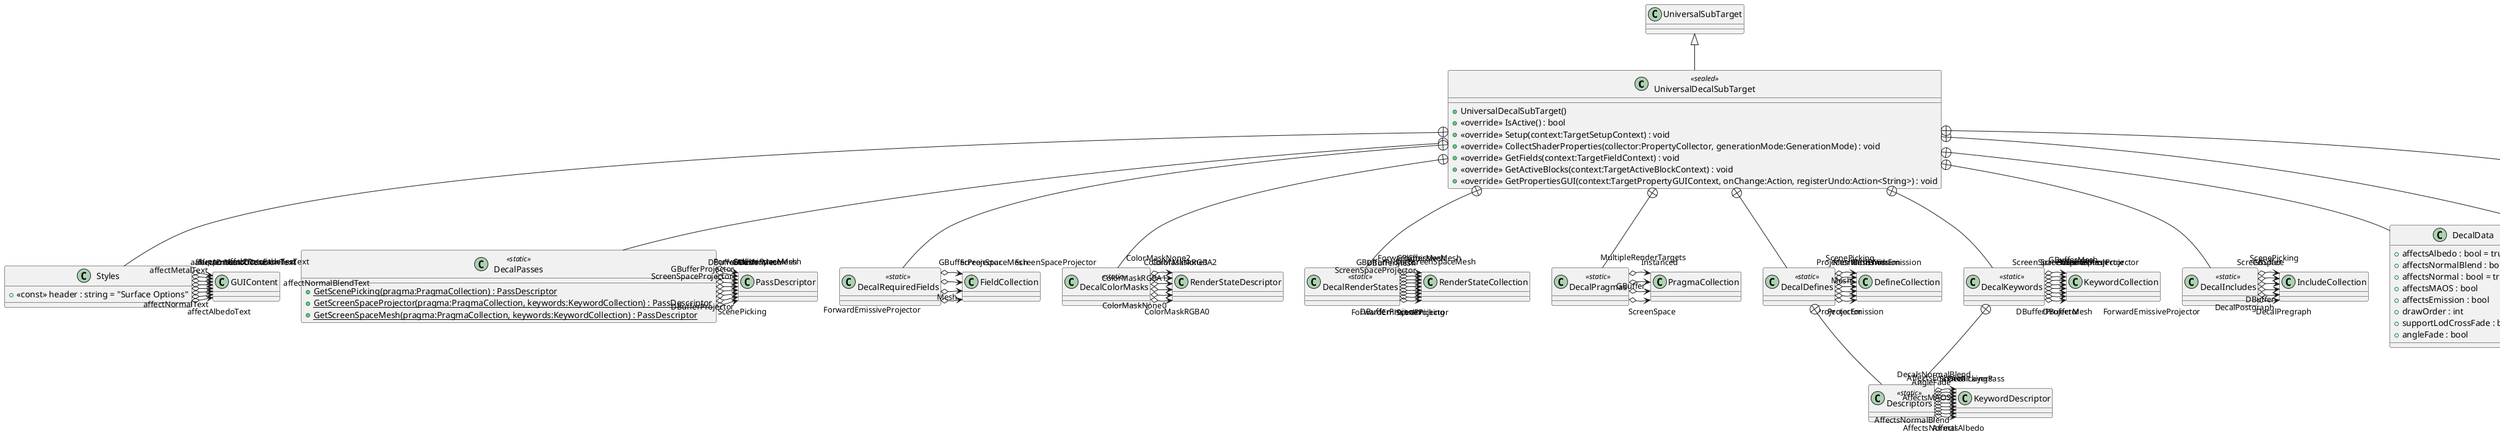@startuml
class UniversalDecalSubTarget <<sealed>> {
    + UniversalDecalSubTarget()
    + <<override>> IsActive() : bool
    + <<override>> Setup(context:TargetSetupContext) : void
    + <<override>> CollectShaderProperties(collector:PropertyCollector, generationMode:GenerationMode) : void
    + <<override>> GetFields(context:TargetFieldContext) : void
    + <<override>> GetActiveBlocks(context:TargetActiveBlockContext) : void
    + <<override>> GetPropertiesGUI(context:TargetPropertyGUIContext, onChange:Action, registerUndo:Action<String>) : void
}
class Styles {
    + <<const>> header : string = "Surface Options"
}
class DecalData {
    + affectsAlbedo : bool = true
    + affectsNormalBlend : bool = true
    + affectsNormal : bool = true
    + affectsMAOS : bool
    + affectsEmission : bool
    + drawOrder : int
    + supportLodCrossFade : bool
    + angleFade : bool
}
class SubShaders <<static>> {
    + {static} Decal(disableBatchingTag:string) : SubShaderDescriptor
}
class DecalPasses <<static>> {
    + {static} GetScenePicking(pragma:PragmaCollection) : PassDescriptor
    + {static} GetScreenSpaceProjector(pragma:PragmaCollection, keywords:KeywordCollection) : PassDescriptor
    + {static} GetScreenSpaceMesh(pragma:PragmaCollection, keywords:KeywordCollection) : PassDescriptor
}
class DecalBlockMasks <<static>> {
}
class DecalRequiredFields <<static>> {
}
class DecalColorMasks <<static>> {
}
class DecalRenderStates <<static>> {
}
class DecalPragmas <<static>> {
}
class DecalDefines <<static>> {
}
class DecalKeywords <<static>> {
}
class DecalIncludes <<static>> {
}
class Descriptors <<static>> {
}
class Descriptors <<static>> {
}
UniversalSubTarget <|-- UniversalDecalSubTarget
UniversalDecalSubTarget +-- Styles
Styles o-> "affectAlbedoText" GUIContent
Styles o-> "affectNormalText" GUIContent
Styles o-> "affectNormalBlendText" GUIContent
Styles o-> "affectMetalText" GUIContent
Styles o-> "affectAmbientOcclusionText" GUIContent
Styles o-> "affectSmoothnessText" GUIContent
Styles o-> "affectEmissionText" GUIContent
Styles o-> "supportLodCrossFadeText" GUIContent
UniversalDecalSubTarget +-- DecalData
UniversalDecalSubTarget +-- SubShaders
UniversalDecalSubTarget +-- DecalPasses
DecalPasses o-> "ScenePicking" PassDescriptor
DecalPasses o-> "DBufferProjector" PassDescriptor
DecalPasses o-> "ForwardEmissiveProjector" PassDescriptor
DecalPasses o-> "ScreenSpaceProjector" PassDescriptor
DecalPasses o-> "GBufferProjector" PassDescriptor
DecalPasses o-> "DBufferMesh" PassDescriptor
DecalPasses o-> "ForwardEmissiveMesh" PassDescriptor
DecalPasses o-> "ScreenSpaceMesh" PassDescriptor
DecalPasses o-> "GBufferMesh" PassDescriptor
UniversalDecalSubTarget +-- DecalBlockMasks
UniversalDecalSubTarget +-- DecalRequiredFields
DecalRequiredFields o-> "Mesh" FieldCollection
DecalRequiredFields o-> "ScreenSpaceProjector" FieldCollection
DecalRequiredFields o-> "GBufferProjector" FieldCollection
DecalRequiredFields o-> "ScreenSpaceMesh" FieldCollection
UniversalDecalSubTarget +-- DecalColorMasks
DecalColorMasks o-> "ColorMaskRGBA0" RenderStateDescriptor
DecalColorMasks o-> "ColorMaskNone0" RenderStateDescriptor
DecalColorMasks o-> "ColorMaskRGBA1" RenderStateDescriptor
DecalColorMasks o-> "ColorMaskNone1" RenderStateDescriptor
DecalColorMasks o-> "ColorMaskRGBA2" RenderStateDescriptor
DecalColorMasks o-> "ColorMaskNone2" RenderStateDescriptor
UniversalDecalSubTarget +-- DecalRenderStates
DecalRenderStates o-> "ScenePicking" RenderStateCollection
DecalRenderStates o-> "DBufferProjector" RenderStateCollection
DecalRenderStates o-> "ForwardEmissiveProjector" RenderStateCollection
DecalRenderStates o-> "ScreenSpaceProjector" RenderStateCollection
DecalRenderStates o-> "GBufferProjector" RenderStateCollection
DecalRenderStates o-> "DBufferMesh" RenderStateCollection
DecalRenderStates o-> "ForwardEmissiveMesh" RenderStateCollection
DecalRenderStates o-> "ScreenSpaceMesh" RenderStateCollection
DecalRenderStates o-> "GBufferMesh" RenderStateCollection
UniversalDecalSubTarget +-- DecalPragmas
DecalPragmas o-> "ScreenSpace" PragmaCollection
DecalPragmas o-> "GBuffer" PragmaCollection
DecalPragmas o-> "MultipleRenderTargets" PragmaCollection
DecalPragmas o-> "Instanced" PragmaCollection
UniversalDecalSubTarget +-- DecalDefines
DecalDefines o-> "Projector" DefineCollection
DecalDefines o-> "ProjectorEmission" DefineCollection
DecalDefines o-> "ProjectorWithEmission" DefineCollection
DecalDefines o-> "Mesh" DefineCollection
DecalDefines o-> "MeshEmission" DefineCollection
DecalDefines o-> "MeshWithEmission" DefineCollection
DecalDefines o-> "ScenePicking" DefineCollection
UniversalDecalSubTarget +-- DecalKeywords
DecalKeywords o-> "DBufferMesh" KeywordCollection
DecalKeywords o-> "DBufferProjector" KeywordCollection
DecalKeywords o-> "ForwardEmissiveProjector" KeywordCollection
DecalKeywords o-> "ScreenSpaceMeshGl" KeywordCollection
DecalKeywords o-> "ScreenSpaceMesh" KeywordCollection
DecalKeywords o-> "ScreenSpaceProjector" KeywordCollection
DecalKeywords o-> "GBufferMesh" KeywordCollection
DecalKeywords o-> "GBufferProjector" KeywordCollection
UniversalDecalSubTarget +-- DecalIncludes
DecalIncludes o-> "DecalPregraph" IncludeCollection
DecalIncludes o-> "DecalPostgraph" IncludeCollection
DecalIncludes o-> "DBuffer" IncludeCollection
DecalIncludes o-> "ScreenSpace" IncludeCollection
DecalIncludes o-> "GBuffer" IncludeCollection
DecalIncludes o-> "ScenePicking" IncludeCollection
DecalDefines +-- Descriptors
Descriptors o-> "AffectsAlbedo" KeywordDescriptor
Descriptors o-> "AffectsNormal" KeywordDescriptor
Descriptors o-> "AffectsNormalBlend" KeywordDescriptor
Descriptors o-> "AffectsMAOS" KeywordDescriptor
Descriptors o-> "AffectsEmission" KeywordDescriptor
Descriptors o-> "AngleFade" KeywordDescriptor
Descriptors o-> "ScenePickingPass" KeywordDescriptor
DecalKeywords +-- Descriptors
Descriptors o-> "DecalsNormalBlend" KeywordDescriptor
Descriptors o-> "DecalLayers" KeywordDescriptor
@enduml
